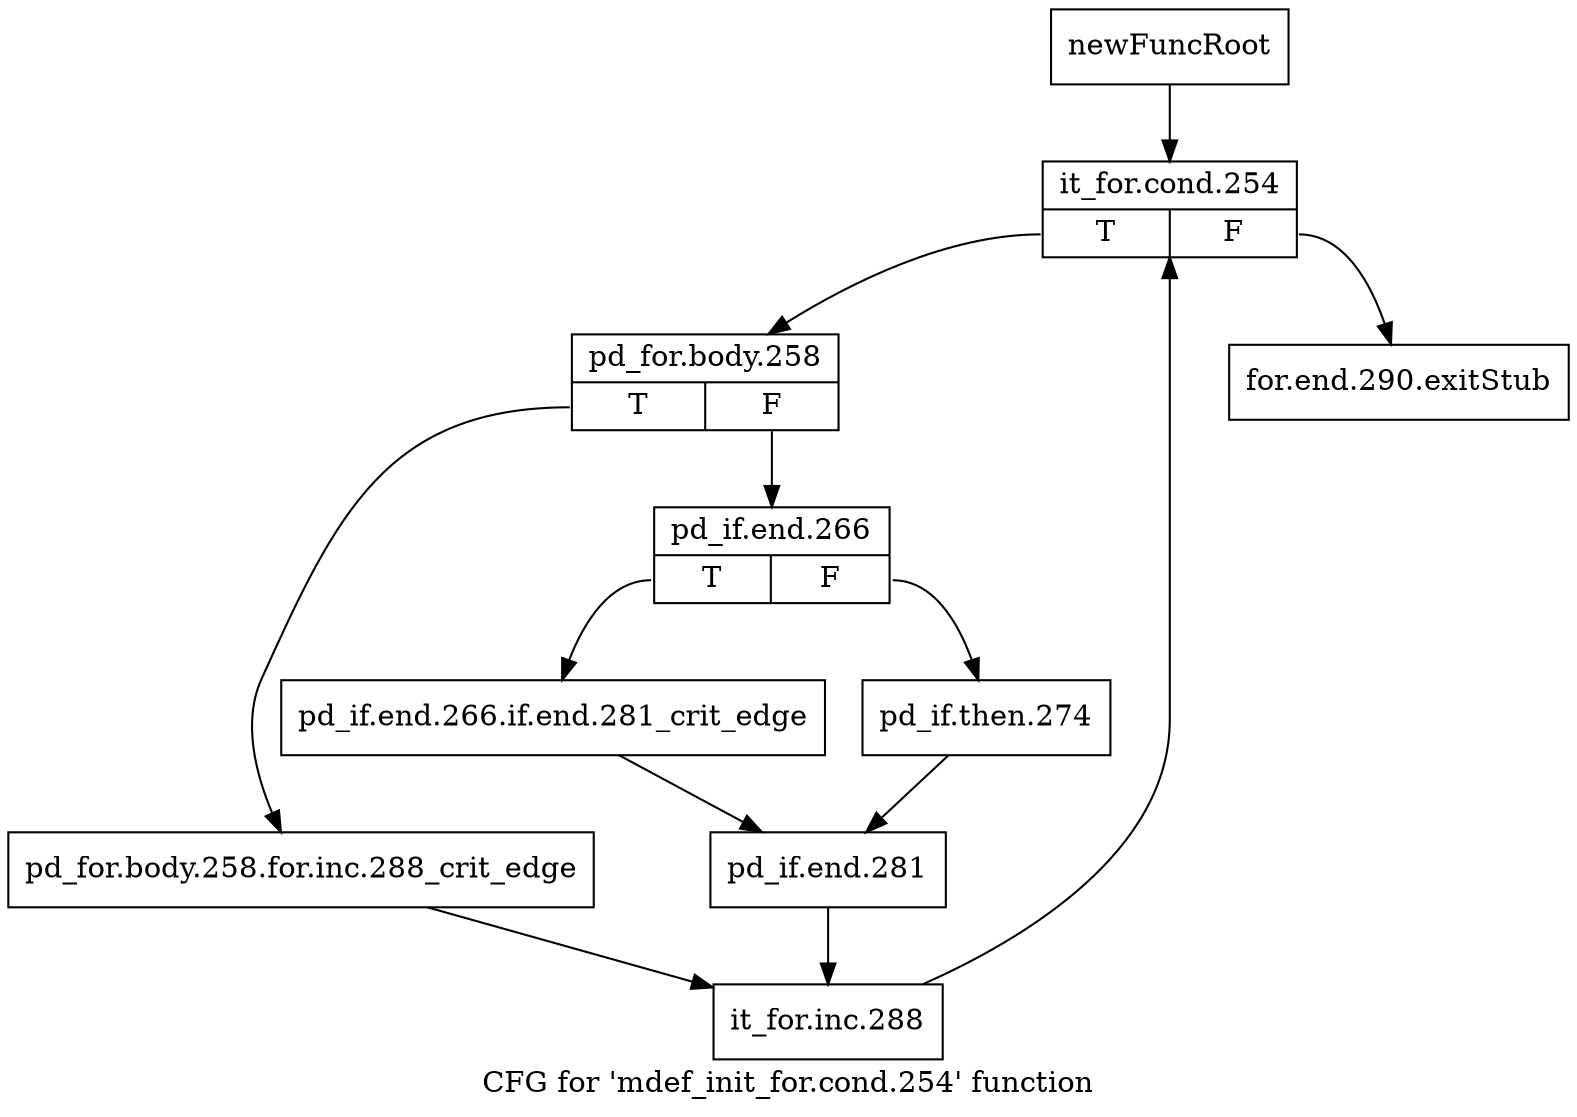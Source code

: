 digraph "CFG for 'mdef_init_for.cond.254' function" {
	label="CFG for 'mdef_init_for.cond.254' function";

	Node0x12cd4b0 [shape=record,label="{newFuncRoot}"];
	Node0x12cd4b0 -> Node0x12cd550;
	Node0x12cd500 [shape=record,label="{for.end.290.exitStub}"];
	Node0x12cd550 [shape=record,label="{it_for.cond.254|{<s0>T|<s1>F}}"];
	Node0x12cd550:s0 -> Node0x12cd5a0;
	Node0x12cd550:s1 -> Node0x12cd500;
	Node0x12cd5a0 [shape=record,label="{pd_for.body.258|{<s0>T|<s1>F}}"];
	Node0x12cd5a0:s0 -> Node0x12cd730;
	Node0x12cd5a0:s1 -> Node0x12cd5f0;
	Node0x12cd5f0 [shape=record,label="{pd_if.end.266|{<s0>T|<s1>F}}"];
	Node0x12cd5f0:s0 -> Node0x12cd690;
	Node0x12cd5f0:s1 -> Node0x12cd640;
	Node0x12cd640 [shape=record,label="{pd_if.then.274}"];
	Node0x12cd640 -> Node0x12cd6e0;
	Node0x12cd690 [shape=record,label="{pd_if.end.266.if.end.281_crit_edge}"];
	Node0x12cd690 -> Node0x12cd6e0;
	Node0x12cd6e0 [shape=record,label="{pd_if.end.281}"];
	Node0x12cd6e0 -> Node0x12cd780;
	Node0x12cd730 [shape=record,label="{pd_for.body.258.for.inc.288_crit_edge}"];
	Node0x12cd730 -> Node0x12cd780;
	Node0x12cd780 [shape=record,label="{it_for.inc.288}"];
	Node0x12cd780 -> Node0x12cd550;
}
